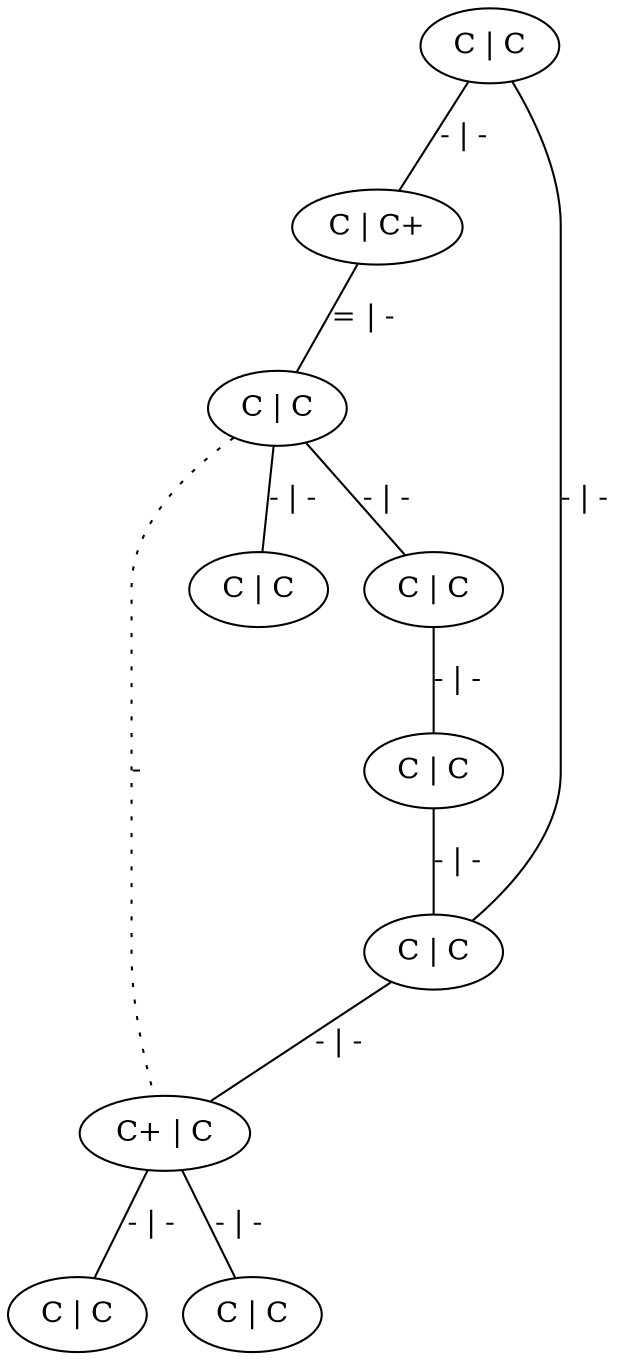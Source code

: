 graph G {
	0 [ label="C | C" ]
	1 [ label="C | C+" ]
	2 [ label="C | C" ]
	3 [ label="C | C" ]
	4 [ label="C | C" ]
	5 [ label="C | C" ]
	6 [ label="C+ | C" ]
	7 [ label="C | C" ]
	8 [ label="C | C" ]
	9 [ label="C | C" ]
	0 -- 1 [ label="- | -" ]
	0 -- 5 [ label="- | -" ]
	1 -- 2 [ label="= | -" ]
	2 -- 3 [ label="- | -" ]
	2 -- 6 [ style=dotted label="-" ]
	2 -- 9 [ label="- | -" ]
	3 -- 4 [ label="- | -" ]
	4 -- 5 [ label="- | -" ]
	5 -- 6 [ label="- | -" ]
	6 -- 7 [ label="- | -" ]
	6 -- 8 [ label="- | -" ]
}
